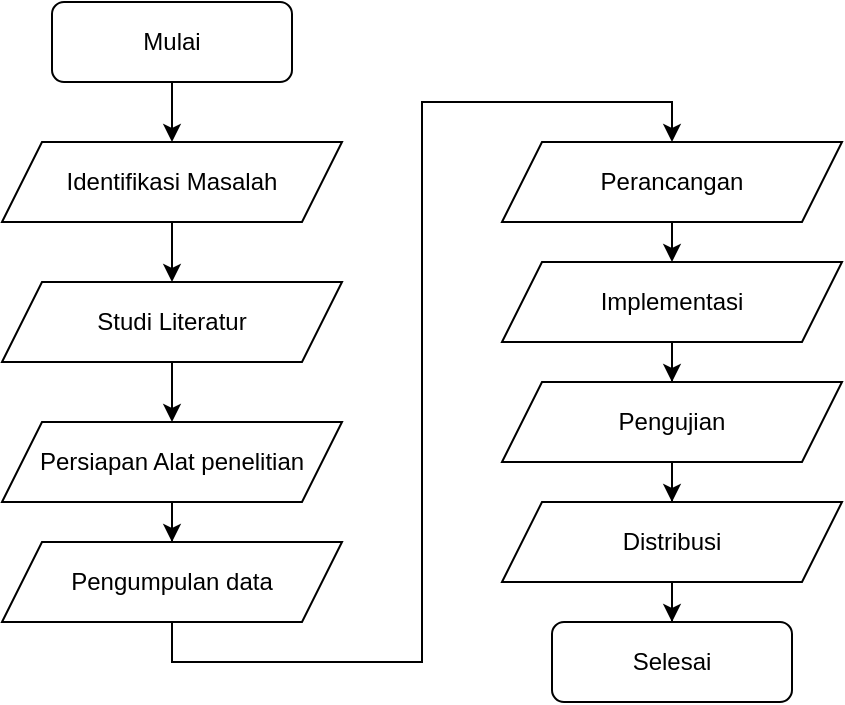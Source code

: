 <mxfile version="20.7.4" type="device"><diagram id="IfcruwsZu9ACQEQ5TFoo" name="Page-1"><mxGraphModel dx="1034" dy="1473" grid="1" gridSize="10" guides="1" tooltips="1" connect="1" arrows="1" fold="1" page="1" pageScale="1" pageWidth="850" pageHeight="1100" math="0" shadow="0"><root><mxCell id="0"/><mxCell id="1" parent="0"/><mxCell id="h3Vxg2fEk9DzxwW9qVv--4" value="" style="edgeStyle=orthogonalEdgeStyle;rounded=0;orthogonalLoop=1;jettySize=auto;html=1;entryX=0.5;entryY=0;entryDx=0;entryDy=0;" parent="1" source="h3Vxg2fEk9DzxwW9qVv--1" target="h3Vxg2fEk9DzxwW9qVv--3" edge="1"><mxGeometry relative="1" as="geometry"><mxPoint x="295" y="-20" as="targetPoint"/></mxGeometry></mxCell><mxCell id="h3Vxg2fEk9DzxwW9qVv--1" value="Mulai" style="rounded=1;whiteSpace=wrap;html=1;" parent="1" vertex="1"><mxGeometry x="235" y="-80" width="120" height="40" as="geometry"/></mxCell><mxCell id="h3Vxg2fEk9DzxwW9qVv--8" value="" style="edgeStyle=orthogonalEdgeStyle;rounded=0;orthogonalLoop=1;jettySize=auto;html=1;" parent="1" source="h3Vxg2fEk9DzxwW9qVv--3" target="h3Vxg2fEk9DzxwW9qVv--6" edge="1"><mxGeometry relative="1" as="geometry"/></mxCell><mxCell id="h3Vxg2fEk9DzxwW9qVv--3" value="Identifikasi Masalah" style="shape=parallelogram;perimeter=parallelogramPerimeter;whiteSpace=wrap;html=1;fixedSize=1;" parent="1" vertex="1"><mxGeometry x="210" y="-10" width="170" height="40" as="geometry"/></mxCell><mxCell id="K2BGfHPTeKlCrgj4TOyG-2" value="" style="edgeStyle=orthogonalEdgeStyle;rounded=0;orthogonalLoop=1;jettySize=auto;html=1;" edge="1" parent="1" source="h3Vxg2fEk9DzxwW9qVv--6" target="K2BGfHPTeKlCrgj4TOyG-1"><mxGeometry relative="1" as="geometry"/></mxCell><mxCell id="h3Vxg2fEk9DzxwW9qVv--6" value="Studi Literatur" style="shape=parallelogram;perimeter=parallelogramPerimeter;whiteSpace=wrap;html=1;fixedSize=1;" parent="1" vertex="1"><mxGeometry x="210" y="60" width="170" height="40" as="geometry"/></mxCell><mxCell id="K2BGfHPTeKlCrgj4TOyG-4" value="" style="edgeStyle=orthogonalEdgeStyle;rounded=0;orthogonalLoop=1;jettySize=auto;html=1;" edge="1" parent="1" source="K2BGfHPTeKlCrgj4TOyG-1" target="K2BGfHPTeKlCrgj4TOyG-3"><mxGeometry relative="1" as="geometry"/></mxCell><mxCell id="K2BGfHPTeKlCrgj4TOyG-1" value="Persiapan Alat penelitian" style="shape=parallelogram;perimeter=parallelogramPerimeter;whiteSpace=wrap;html=1;fixedSize=1;" vertex="1" parent="1"><mxGeometry x="210" y="130" width="170" height="40" as="geometry"/></mxCell><mxCell id="K2BGfHPTeKlCrgj4TOyG-6" style="edgeStyle=orthogonalEdgeStyle;rounded=0;orthogonalLoop=1;jettySize=auto;html=1;exitX=0.5;exitY=1;exitDx=0;exitDy=0;entryX=0.5;entryY=0;entryDx=0;entryDy=0;" edge="1" parent="1" source="K2BGfHPTeKlCrgj4TOyG-3" target="K2BGfHPTeKlCrgj4TOyG-5"><mxGeometry relative="1" as="geometry"/></mxCell><mxCell id="K2BGfHPTeKlCrgj4TOyG-3" value="Pengumpulan data" style="shape=parallelogram;perimeter=parallelogramPerimeter;whiteSpace=wrap;html=1;fixedSize=1;" vertex="1" parent="1"><mxGeometry x="210" y="190" width="170" height="40" as="geometry"/></mxCell><mxCell id="K2BGfHPTeKlCrgj4TOyG-9" style="edgeStyle=orthogonalEdgeStyle;rounded=0;orthogonalLoop=1;jettySize=auto;html=1;exitX=0.5;exitY=1;exitDx=0;exitDy=0;entryX=0.5;entryY=0;entryDx=0;entryDy=0;" edge="1" parent="1" source="K2BGfHPTeKlCrgj4TOyG-5" target="K2BGfHPTeKlCrgj4TOyG-7"><mxGeometry relative="1" as="geometry"/></mxCell><mxCell id="K2BGfHPTeKlCrgj4TOyG-5" value="Perancangan" style="shape=parallelogram;perimeter=parallelogramPerimeter;whiteSpace=wrap;html=1;fixedSize=1;" vertex="1" parent="1"><mxGeometry x="460" y="-10" width="170" height="40" as="geometry"/></mxCell><mxCell id="K2BGfHPTeKlCrgj4TOyG-11" value="" style="edgeStyle=orthogonalEdgeStyle;rounded=0;orthogonalLoop=1;jettySize=auto;html=1;" edge="1" parent="1" source="K2BGfHPTeKlCrgj4TOyG-7" target="K2BGfHPTeKlCrgj4TOyG-10"><mxGeometry relative="1" as="geometry"/></mxCell><mxCell id="K2BGfHPTeKlCrgj4TOyG-7" value="Implementasi" style="shape=parallelogram;perimeter=parallelogramPerimeter;whiteSpace=wrap;html=1;fixedSize=1;" vertex="1" parent="1"><mxGeometry x="460" y="50" width="170" height="40" as="geometry"/></mxCell><mxCell id="K2BGfHPTeKlCrgj4TOyG-13" style="edgeStyle=orthogonalEdgeStyle;rounded=0;orthogonalLoop=1;jettySize=auto;html=1;exitX=0.5;exitY=1;exitDx=0;exitDy=0;" edge="1" parent="1" source="K2BGfHPTeKlCrgj4TOyG-10" target="K2BGfHPTeKlCrgj4TOyG-12"><mxGeometry relative="1" as="geometry"/></mxCell><mxCell id="K2BGfHPTeKlCrgj4TOyG-10" value="Pengujian" style="shape=parallelogram;perimeter=parallelogramPerimeter;whiteSpace=wrap;html=1;fixedSize=1;" vertex="1" parent="1"><mxGeometry x="460" y="110" width="170" height="40" as="geometry"/></mxCell><mxCell id="K2BGfHPTeKlCrgj4TOyG-15" style="edgeStyle=orthogonalEdgeStyle;rounded=0;orthogonalLoop=1;jettySize=auto;html=1;" edge="1" parent="1" source="K2BGfHPTeKlCrgj4TOyG-12" target="K2BGfHPTeKlCrgj4TOyG-14"><mxGeometry relative="1" as="geometry"/></mxCell><mxCell id="K2BGfHPTeKlCrgj4TOyG-12" value="Distribusi" style="shape=parallelogram;perimeter=parallelogramPerimeter;whiteSpace=wrap;html=1;fixedSize=1;" vertex="1" parent="1"><mxGeometry x="460" y="170" width="170" height="40" as="geometry"/></mxCell><mxCell id="K2BGfHPTeKlCrgj4TOyG-14" value="Selesai" style="rounded=1;whiteSpace=wrap;html=1;" vertex="1" parent="1"><mxGeometry x="485" y="230" width="120" height="40" as="geometry"/></mxCell></root></mxGraphModel></diagram></mxfile>